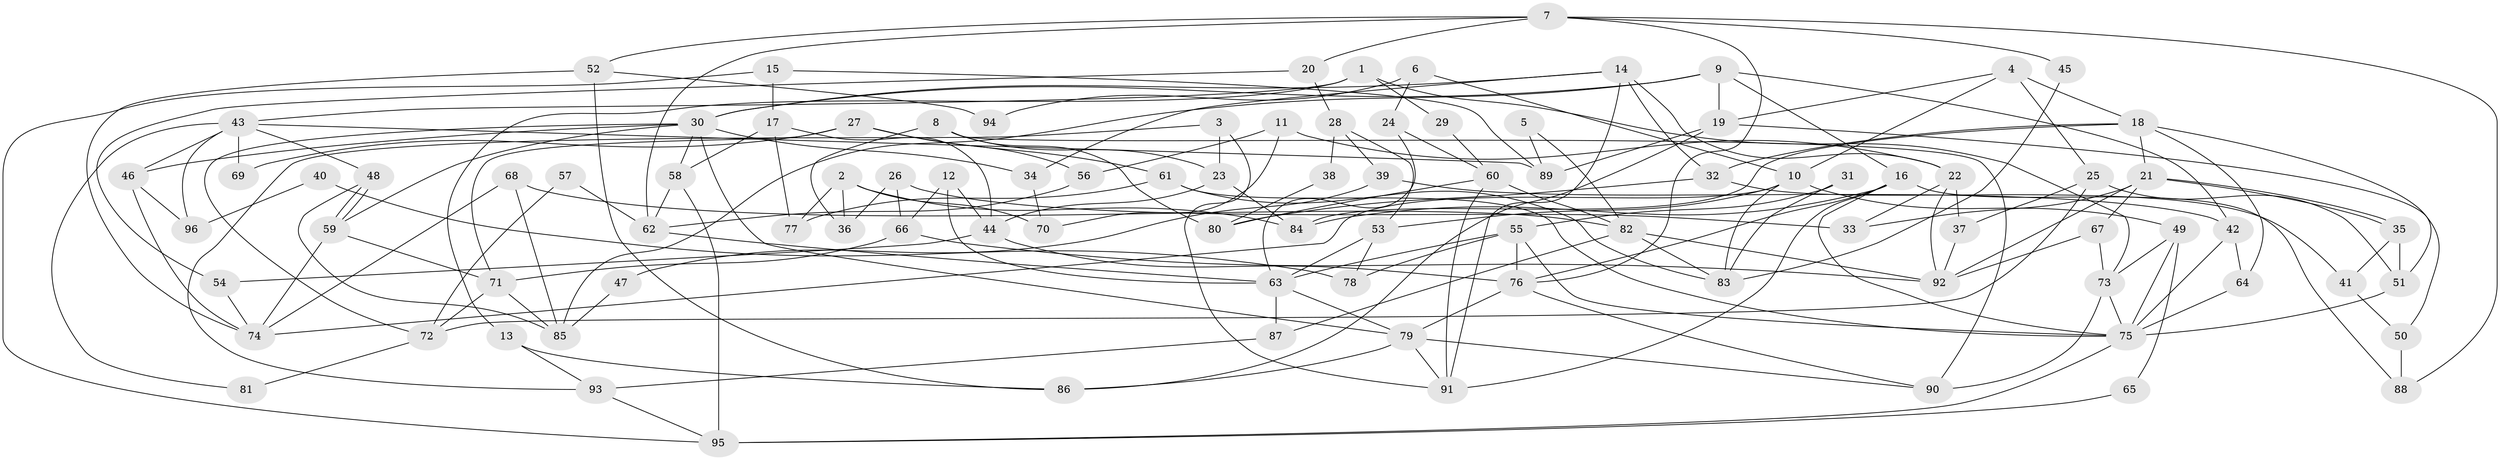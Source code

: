 // Generated by graph-tools (version 1.1) at 2025/26/03/09/25 03:26:10]
// undirected, 96 vertices, 192 edges
graph export_dot {
graph [start="1"]
  node [color=gray90,style=filled];
  1;
  2;
  3;
  4;
  5;
  6;
  7;
  8;
  9;
  10;
  11;
  12;
  13;
  14;
  15;
  16;
  17;
  18;
  19;
  20;
  21;
  22;
  23;
  24;
  25;
  26;
  27;
  28;
  29;
  30;
  31;
  32;
  33;
  34;
  35;
  36;
  37;
  38;
  39;
  40;
  41;
  42;
  43;
  44;
  45;
  46;
  47;
  48;
  49;
  50;
  51;
  52;
  53;
  54;
  55;
  56;
  57;
  58;
  59;
  60;
  61;
  62;
  63;
  64;
  65;
  66;
  67;
  68;
  69;
  70;
  71;
  72;
  73;
  74;
  75;
  76;
  77;
  78;
  79;
  80;
  81;
  82;
  83;
  84;
  85;
  86;
  87;
  88;
  89;
  90;
  91;
  92;
  93;
  94;
  95;
  96;
  1 -- 73;
  1 -- 43;
  1 -- 13;
  1 -- 29;
  2 -- 77;
  2 -- 84;
  2 -- 36;
  2 -- 70;
  3 -- 91;
  3 -- 93;
  3 -- 23;
  4 -- 25;
  4 -- 18;
  4 -- 10;
  4 -- 19;
  5 -- 89;
  5 -- 82;
  6 -- 24;
  6 -- 10;
  6 -- 94;
  7 -- 52;
  7 -- 76;
  7 -- 20;
  7 -- 45;
  7 -- 62;
  7 -- 88;
  8 -- 90;
  8 -- 36;
  8 -- 23;
  8 -- 80;
  9 -- 30;
  9 -- 16;
  9 -- 19;
  9 -- 42;
  9 -- 85;
  10 -- 49;
  10 -- 53;
  10 -- 74;
  10 -- 83;
  11 -- 22;
  11 -- 70;
  11 -- 56;
  12 -- 63;
  12 -- 44;
  12 -- 66;
  13 -- 93;
  13 -- 86;
  14 -- 91;
  14 -- 30;
  14 -- 22;
  14 -- 32;
  14 -- 34;
  15 -- 95;
  15 -- 89;
  15 -- 17;
  16 -- 84;
  16 -- 75;
  16 -- 76;
  16 -- 88;
  16 -- 91;
  17 -- 44;
  17 -- 58;
  17 -- 77;
  18 -- 21;
  18 -- 32;
  18 -- 51;
  18 -- 64;
  18 -- 84;
  19 -- 50;
  19 -- 86;
  19 -- 89;
  20 -- 54;
  20 -- 28;
  21 -- 35;
  21 -- 35;
  21 -- 92;
  21 -- 33;
  21 -- 67;
  22 -- 92;
  22 -- 33;
  22 -- 37;
  23 -- 44;
  23 -- 84;
  24 -- 60;
  24 -- 63;
  25 -- 72;
  25 -- 51;
  25 -- 37;
  26 -- 33;
  26 -- 66;
  26 -- 36;
  27 -- 56;
  27 -- 71;
  27 -- 61;
  27 -- 69;
  28 -- 53;
  28 -- 38;
  28 -- 39;
  29 -- 60;
  30 -- 58;
  30 -- 59;
  30 -- 34;
  30 -- 46;
  30 -- 72;
  30 -- 79;
  31 -- 55;
  31 -- 83;
  32 -- 41;
  32 -- 80;
  34 -- 70;
  35 -- 51;
  35 -- 41;
  37 -- 92;
  38 -- 80;
  39 -- 42;
  39 -- 47;
  40 -- 78;
  40 -- 96;
  41 -- 50;
  42 -- 75;
  42 -- 64;
  43 -- 48;
  43 -- 46;
  43 -- 69;
  43 -- 81;
  43 -- 89;
  43 -- 96;
  44 -- 76;
  44 -- 54;
  45 -- 83;
  46 -- 74;
  46 -- 96;
  47 -- 85;
  48 -- 85;
  48 -- 59;
  48 -- 59;
  49 -- 73;
  49 -- 75;
  49 -- 65;
  50 -- 88;
  51 -- 75;
  52 -- 86;
  52 -- 74;
  52 -- 94;
  53 -- 63;
  53 -- 78;
  54 -- 74;
  55 -- 76;
  55 -- 75;
  55 -- 63;
  55 -- 78;
  56 -- 62;
  57 -- 62;
  57 -- 72;
  58 -- 62;
  58 -- 95;
  59 -- 71;
  59 -- 74;
  60 -- 91;
  60 -- 80;
  60 -- 82;
  61 -- 83;
  61 -- 75;
  61 -- 77;
  62 -- 63;
  63 -- 79;
  63 -- 87;
  64 -- 75;
  65 -- 95;
  66 -- 92;
  66 -- 71;
  67 -- 73;
  67 -- 92;
  68 -- 74;
  68 -- 82;
  68 -- 85;
  71 -- 85;
  71 -- 72;
  72 -- 81;
  73 -- 90;
  73 -- 75;
  75 -- 95;
  76 -- 79;
  76 -- 90;
  79 -- 86;
  79 -- 90;
  79 -- 91;
  82 -- 92;
  82 -- 83;
  82 -- 87;
  87 -- 93;
  93 -- 95;
}
